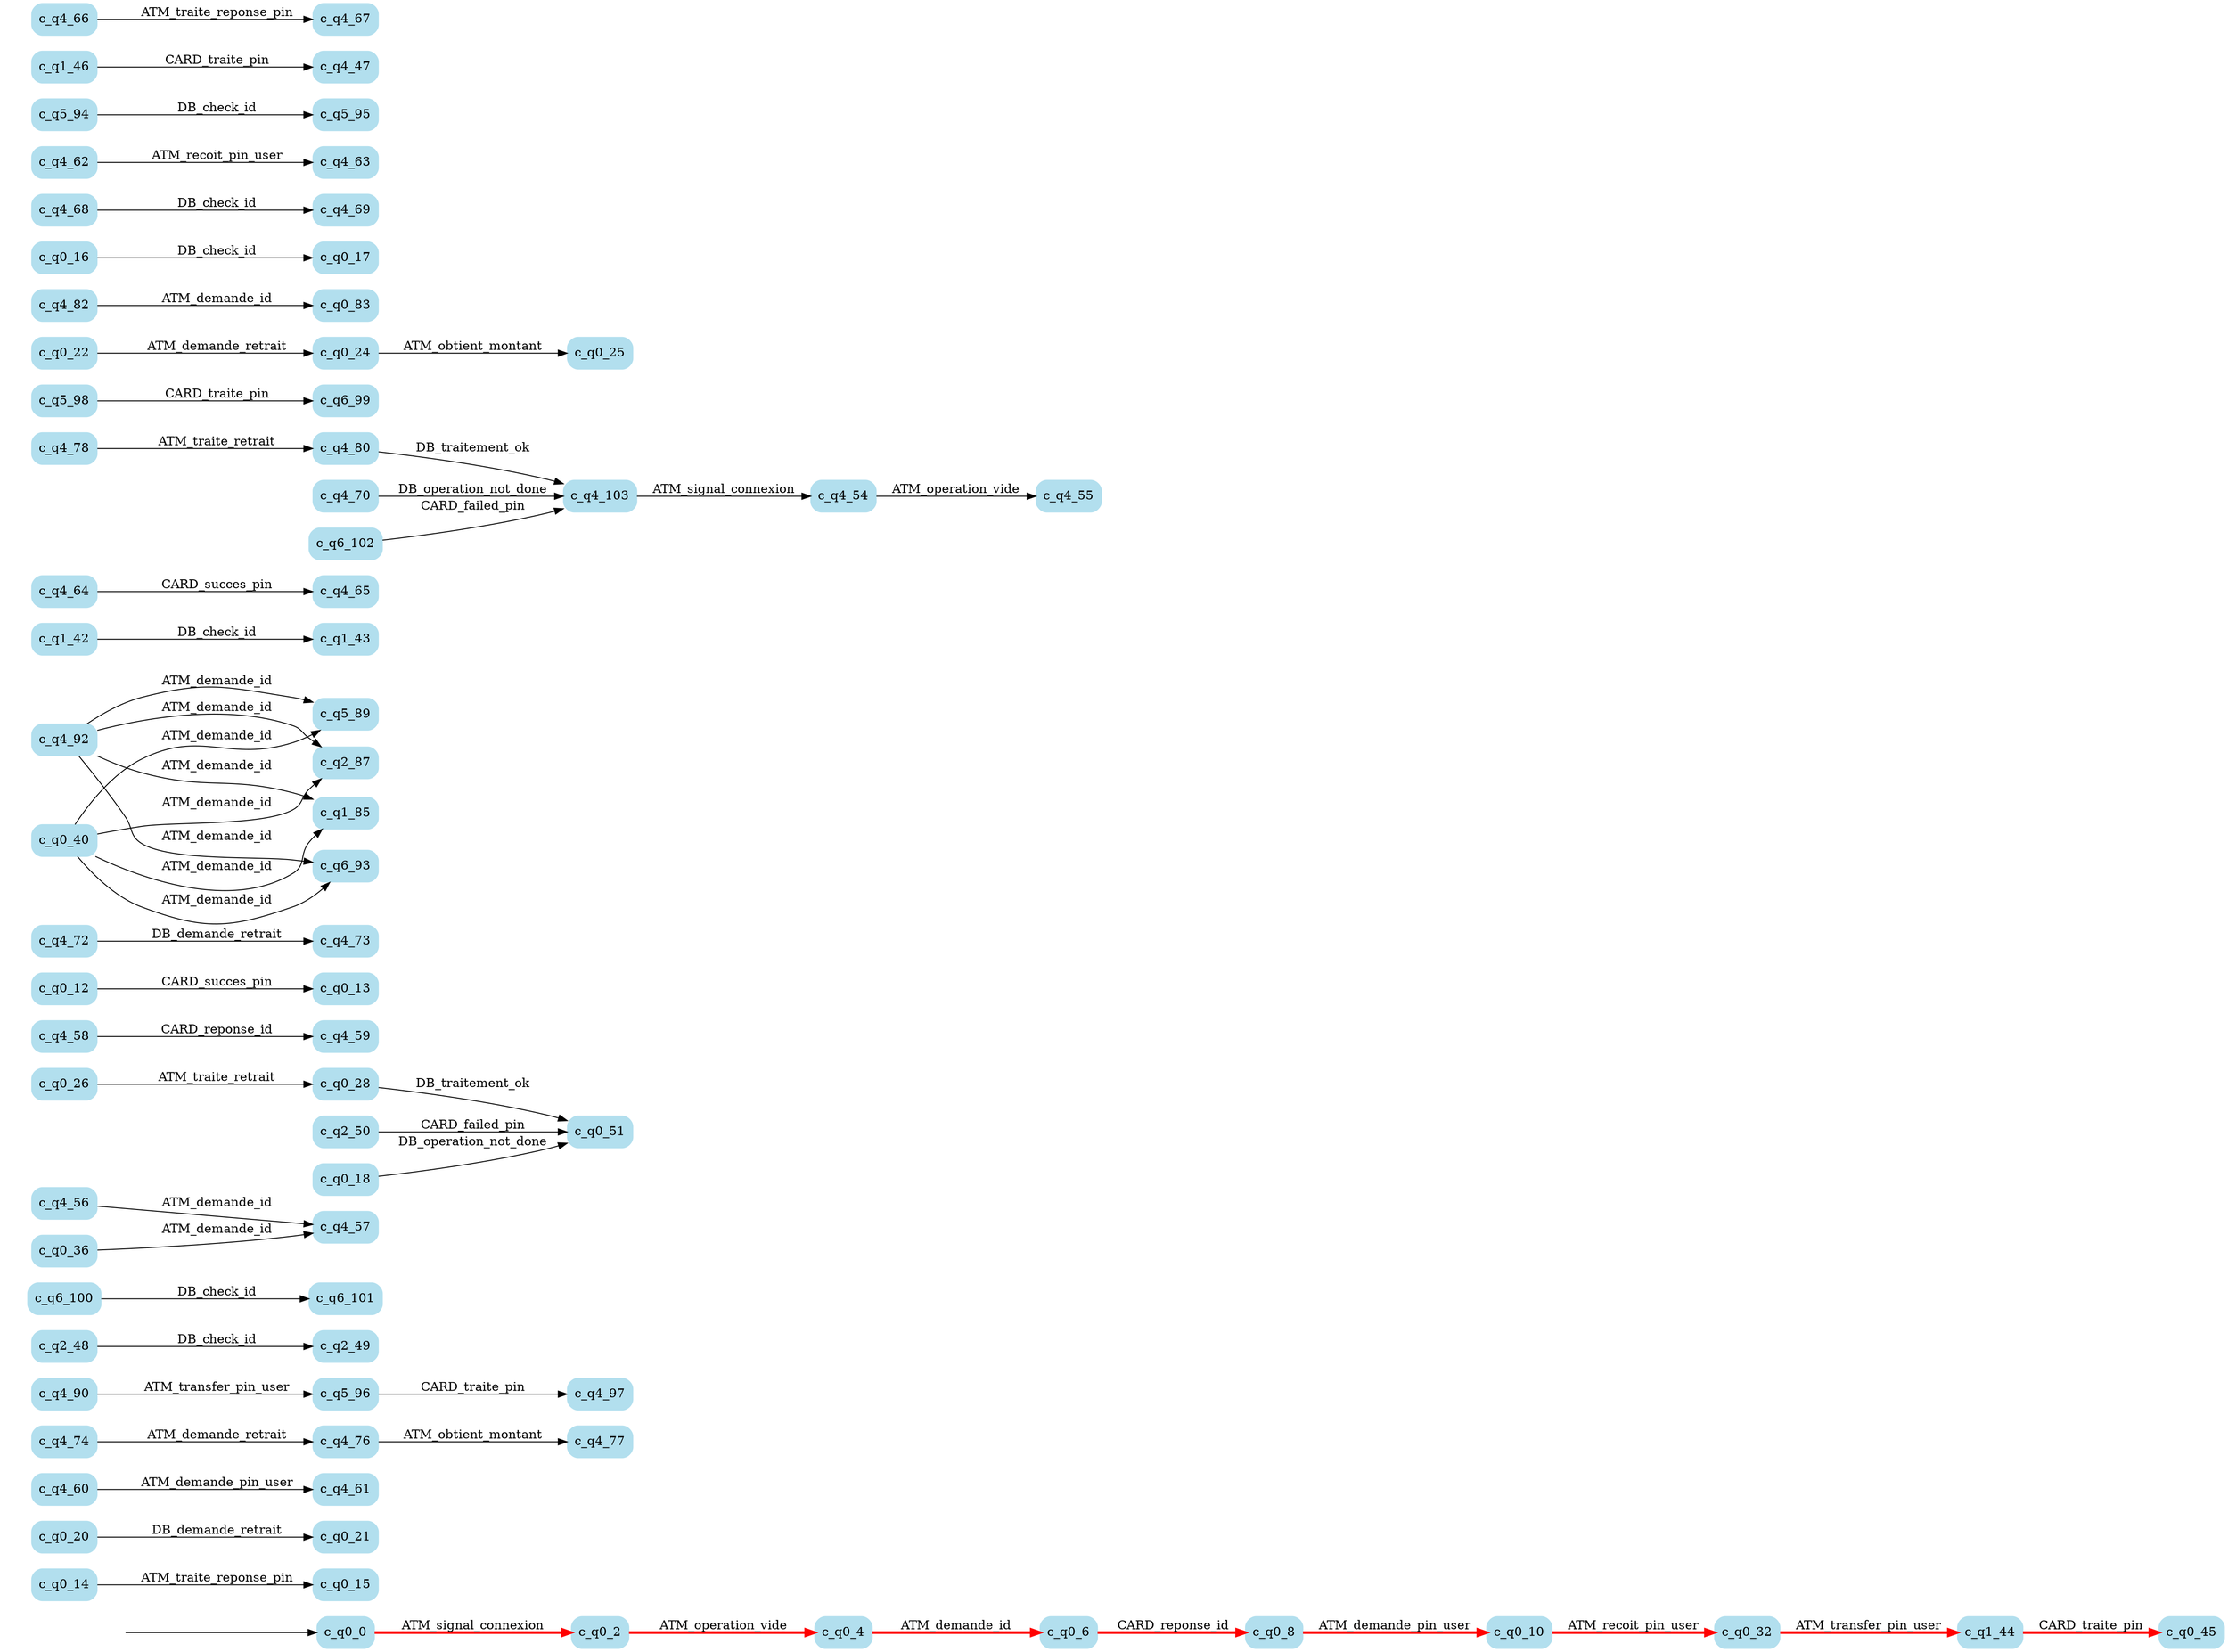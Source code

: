 digraph G {

	rankdir = LR;

	start_c_q0_0[style=invisible];

	node[shape=box, style="rounded, filled", color=lightblue2];

	c_q0_15[label="c_q0_15"];
	c_q0_20[label="c_q0_20"];
	c_q4_60[label="c_q4_60"];
	c_q0_0[label="c_q0_0"];
	c_q4_77[label="c_q4_77"];
	c_q4_90[label="c_q4_90"];
	c_q2_48[label="c_q2_48"];
	c_q0_8[label="c_q0_8"];
	c_q6_101[label="c_q6_101"];
	c_q4_57[label="c_q4_57"];
	c_q0_51[label="c_q0_51"];
	c_q0_26[label="c_q0_26"];
	c_q0_6[label="c_q0_6"];
	c_q4_58[label="c_q4_58"];
	c_q0_13[label="c_q0_13"];
	c_q4_73[label="c_q4_73"];
	c_q0_14[label="c_q0_14"];
	c_q0_28[label="c_q0_28"];
	c_q4_61[label="c_q4_61"];
	c_q4_92[label="c_q4_92"];
	c_q1_43[label="c_q1_43"];
	c_q4_64[label="c_q4_64"];
	c_q1_42[label="c_q1_42"];
	c_q2_49[label="c_q2_49"];
	c_q4_78[label="c_q4_78"];
	c_q5_98[label="c_q5_98"];
	c_q0_40[label="c_q0_40"];
	c_q0_25[label="c_q0_25"];
	c_q5_89[label="c_q5_89"];
	c_q0_10[label="c_q0_10"];
	c_q4_82[label="c_q4_82"];
	c_q0_17[label="c_q0_17"];
	c_q0_16[label="c_q0_16"];
	c_q6_93[label="c_q6_93"];
	c_q4_56[label="c_q4_56"];
	c_q4_74[label="c_q4_74"];
	c_q0_32[label="c_q0_32"];
	c_q2_50[label="c_q2_50"];
	c_q4_72[label="c_q4_72"];
	c_q4_80[label="c_q4_80"];
	c_q4_54[label="c_q4_54"];
	c_q5_96[label="c_q5_96"];
	c_q0_24[label="c_q0_24"];
	c_q4_68[label="c_q4_68"];
	c_q6_99[label="c_q6_99"];
	c_q4_65[label="c_q4_65"];
	c_q4_63[label="c_q4_63"];
	c_q5_95[label="c_q5_95"];
	c_q1_46[label="c_q1_46"];
	c_q4_67[label="c_q4_67"];
	c_q5_94[label="c_q5_94"];
	c_q4_103[label="c_q4_103"];
	c_q4_59[label="c_q4_59"];
	c_q4_70[label="c_q4_70"];
	c_q4_66[label="c_q4_66"];
	c_q0_4[label="c_q0_4"];
	c_q4_62[label="c_q4_62"];
	c_q0_22[label="c_q0_22"];
	c_q4_47[label="c_q4_47"];
	c_q0_2[label="c_q0_2"];
	c_q4_69[label="c_q4_69"];
	c_q4_97[label="c_q4_97"];
	c_q0_36[label="c_q0_36"];
	c_q4_76[label="c_q4_76"];
	c_q4_55[label="c_q4_55"];
	c_q6_102[label="c_q6_102"];
	c_q0_18[label="c_q0_18"];
	c_q1_85[label="c_q1_85"];
	c_q2_87[label="c_q2_87"];
	c_q1_44[label="c_q1_44"];
	c_q0_83[label="c_q0_83"];
	c_q0_12[label="c_q0_12"];
	c_q0_21[label="c_q0_21"];
	c_q0_45[label="c_q0_45"];
	c_q6_100[label="c_q6_100"];

	start_c_q0_0 -> c_q0_0;
	c_q0_0 -> c_q0_2[label="ATM_signal_connexion", penwidth=3, color=red];
	c_q0_2 -> c_q0_4[label="ATM_operation_vide", penwidth=3, color=red];
	c_q0_4 -> c_q0_6[label="ATM_demande_id", penwidth=3, color=red];
	c_q0_6 -> c_q0_8[label="CARD_reponse_id", penwidth=3, color=red];
	c_q0_8 -> c_q0_10[label="ATM_demande_pin_user", penwidth=3, color=red];
	c_q0_10 -> c_q0_32[label="ATM_recoit_pin_user", penwidth=3, color=red];
	c_q0_12 -> c_q0_13[label="CARD_succes_pin"];
	c_q0_14 -> c_q0_15[label="ATM_traite_reponse_pin"];
	c_q0_16 -> c_q0_17[label="DB_check_id"];
	c_q0_18 -> c_q0_51[label="DB_operation_not_done"];
	c_q0_20 -> c_q0_21[label="DB_demande_retrait"];
	c_q0_22 -> c_q0_24[label="ATM_demande_retrait"];
	c_q0_24 -> c_q0_25[label="ATM_obtient_montant"];
	c_q0_26 -> c_q0_28[label="ATM_traite_retrait"];
	c_q0_28 -> c_q0_51[label="DB_traitement_ok"];
	c_q0_40 -> c_q1_85[label="ATM_demande_id"];
	c_q0_32 -> c_q1_44[label="ATM_transfer_pin_user", penwidth=3, color=red];
	c_q0_40 -> c_q2_87[label="ATM_demande_id"];
	c_q0_36 -> c_q4_57[label="ATM_demande_id"];
	c_q0_40 -> c_q5_89[label="ATM_demande_id"];
	c_q0_40 -> c_q6_93[label="ATM_demande_id"];
	c_q1_42 -> c_q1_43[label="DB_check_id"];
	c_q1_44 -> c_q0_45[label="CARD_traite_pin", penwidth=3, color=red];
	c_q1_46 -> c_q4_47[label="CARD_traite_pin"];
	c_q2_48 -> c_q2_49[label="DB_check_id"];
	c_q2_50 -> c_q0_51[label="CARD_failed_pin"];
	c_q4_103 -> c_q4_54[label="ATM_signal_connexion"];
	c_q4_54 -> c_q4_55[label="ATM_operation_vide"];
	c_q4_56 -> c_q4_57[label="ATM_demande_id"];
	c_q4_58 -> c_q4_59[label="CARD_reponse_id"];
	c_q4_60 -> c_q4_61[label="ATM_demande_pin_user"];
	c_q4_62 -> c_q4_63[label="ATM_recoit_pin_user"];
	c_q4_64 -> c_q4_65[label="CARD_succes_pin"];
	c_q4_66 -> c_q4_67[label="ATM_traite_reponse_pin"];
	c_q4_68 -> c_q4_69[label="DB_check_id"];
	c_q4_70 -> c_q4_103[label="DB_operation_not_done"];
	c_q4_72 -> c_q4_73[label="DB_demande_retrait"];
	c_q4_74 -> c_q4_76[label="ATM_demande_retrait"];
	c_q4_76 -> c_q4_77[label="ATM_obtient_montant"];
	c_q4_78 -> c_q4_80[label="ATM_traite_retrait"];
	c_q4_80 -> c_q4_103[label="DB_traitement_ok"];
	c_q4_82 -> c_q0_83[label="ATM_demande_id"];
	c_q4_92 -> c_q1_85[label="ATM_demande_id"];
	c_q4_92 -> c_q2_87[label="ATM_demande_id"];
	c_q4_92 -> c_q5_89[label="ATM_demande_id"];
	c_q4_90 -> c_q5_96[label="ATM_transfer_pin_user"];
	c_q4_92 -> c_q6_93[label="ATM_demande_id"];
	c_q5_94 -> c_q5_95[label="DB_check_id"];
	c_q5_96 -> c_q4_97[label="CARD_traite_pin"];
	c_q5_98 -> c_q6_99[label="CARD_traite_pin"];
	c_q6_100 -> c_q6_101[label="DB_check_id"];
	c_q6_102 -> c_q4_103[label="CARD_failed_pin"];

}